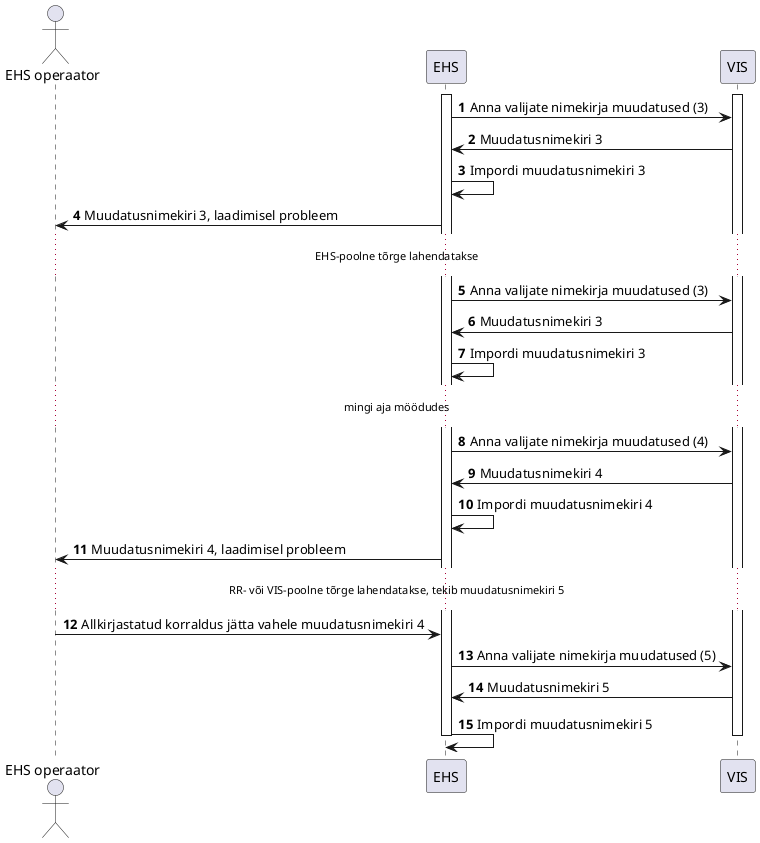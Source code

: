 @startuml
autonumber
actor "EHS operaator" as ac_ehs
participant "EHS" as ehs
participant "VIS" as vis
'actor "VIS operaator" as ac_vis
'participant "RR" as rr

activate vis
'activate rr
activate ehs

ehs -> vis : Anna valijate nimekirja muudatused (3)
vis -> ehs : Muudatusnimekiri 3
ehs -> ehs : Impordi muudatusnimekiri 3
ehs -> ac_ehs: Muudatusnimekiri 3, laadimisel probleem

...EHS-poolne tõrge lahendatakse...

ehs -> vis : Anna valijate nimekirja muudatused (3)
vis -> ehs : Muudatusnimekiri 3
ehs -> ehs : Impordi muudatusnimekiri 3

...mingi aja möödudes...

ehs -> vis : Anna valijate nimekirja muudatused (4)
vis -> ehs : Muudatusnimekiri 4
ehs -> ehs : Impordi muudatusnimekiri 4
ehs -> ac_ehs: Muudatusnimekiri 4, laadimisel probleem

...RR- või VIS-poolne tõrge lahendatakse, tekib muudatusnimekiri 5...

ac_ehs -> ehs: Allkirjastatud korraldus jätta vahele muudatusnimekiri 4

ehs -> vis : Anna valijate nimekirja muudatused (5)
vis -> ehs : Muudatusnimekiri 5
ehs -> ehs : Impordi muudatusnimekiri 5

deactivate vis
'deactivate rr
deactivate ehs
@enduml
